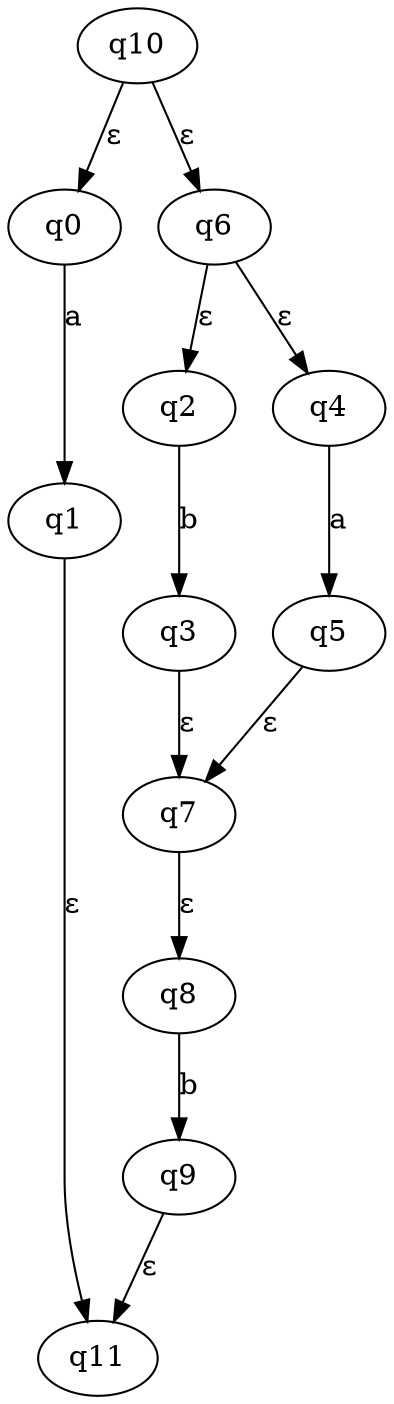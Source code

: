 digraph {
	q10 -> q0 [label="ε"]
	q10 -> q6 [label="ε"]
	q1 -> q11 [label="ε"]
	q9 -> q11 [label="ε"]
	q0 -> q1 [label=a]
	q7 -> q8 [label="ε"]
	q6 -> q2 [label="ε"]
	q6 -> q4 [label="ε"]
	q3 -> q7 [label="ε"]
	q5 -> q7 [label="ε"]
	q2 -> q3 [label=b]
	q4 -> q5 [label=a]
	q8 -> q9 [label=b]
}
